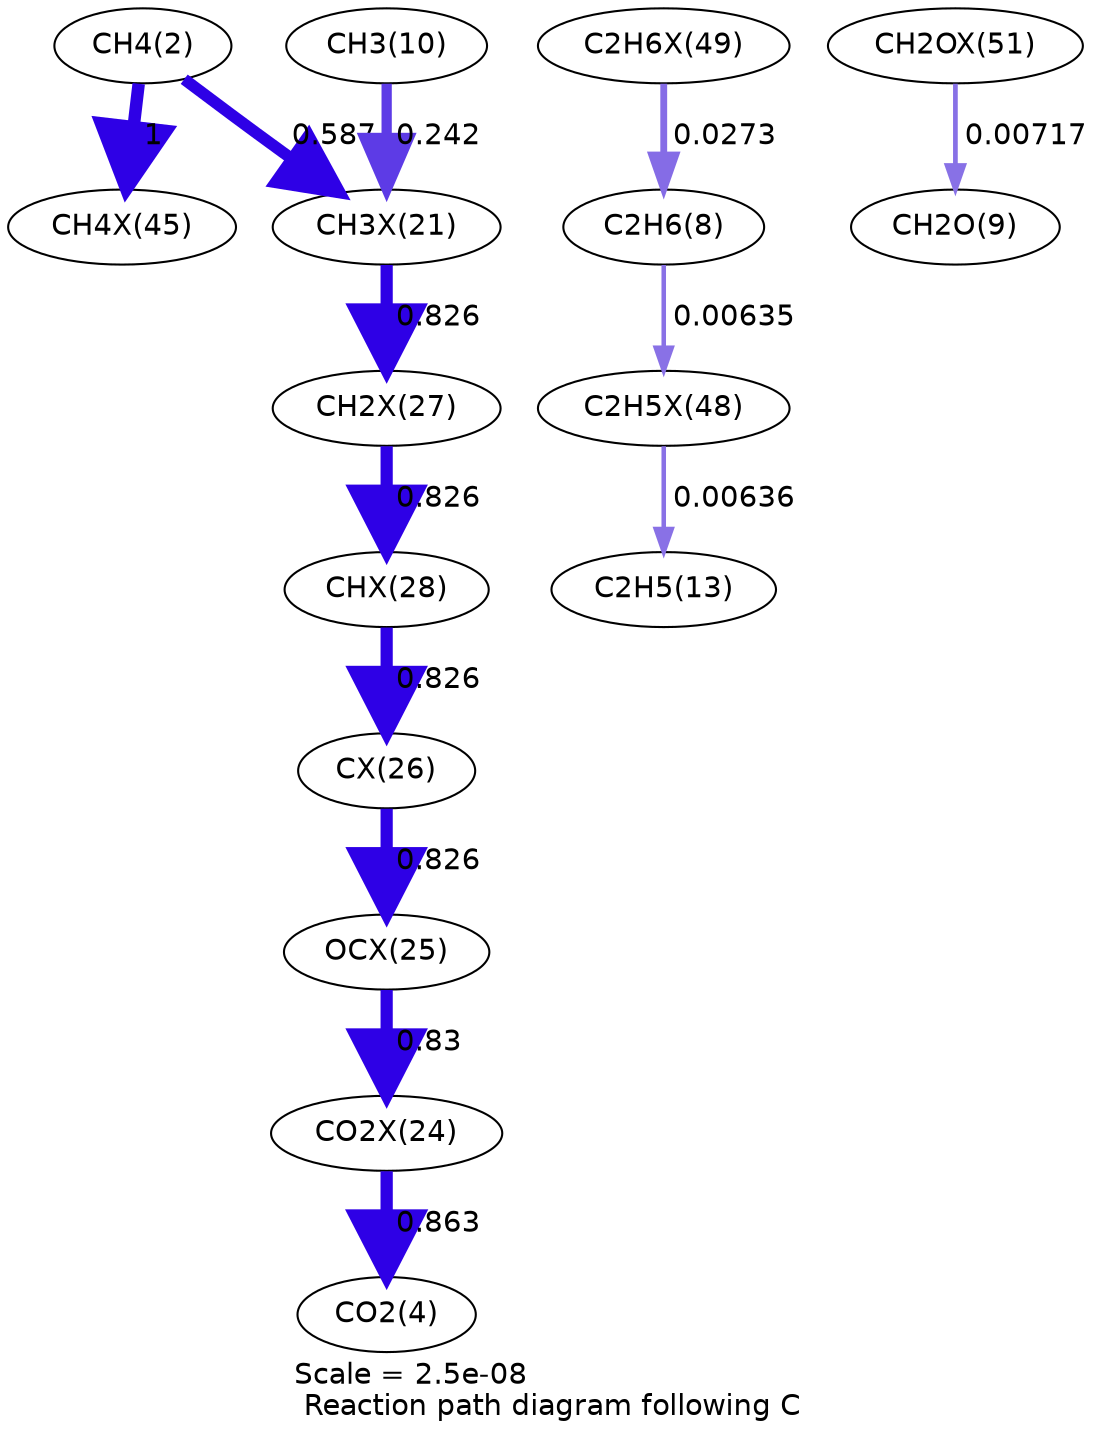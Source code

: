 digraph reaction_paths {
center=1;
s4 -> s70[fontname="Helvetica", penwidth=6, arrowsize=3, color="0.7, 1.5, 0.9"
, label=" 1"];
s4 -> s62[fontname="Helvetica", penwidth=5.6, arrowsize=2.8, color="0.7, 1.09, 0.9"
, label=" 0.587"];
s74 -> s10[fontname="Helvetica", penwidth=3.28, arrowsize=1.64, color="0.7, 0.527, 0.9"
, label=" 0.0273"];
s10 -> s73[fontname="Helvetica", penwidth=2.18, arrowsize=1.09, color="0.7, 0.506, 0.9"
, label=" 0.00635"];
s12 -> s62[fontname="Helvetica", penwidth=4.93, arrowsize=2.46, color="0.7, 0.742, 0.9"
, label=" 0.242"];
s62 -> s68[fontname="Helvetica", penwidth=5.86, arrowsize=2.93, color="0.7, 1.33, 0.9"
, label=" 0.826"];
s68 -> s69[fontname="Helvetica", penwidth=5.86, arrowsize=2.93, color="0.7, 1.33, 0.9"
, label=" 0.826"];
s69 -> s67[fontname="Helvetica", penwidth=5.86, arrowsize=2.93, color="0.7, 1.33, 0.9"
, label=" 0.826"];
s67 -> s66[fontname="Helvetica", penwidth=5.86, arrowsize=2.93, color="0.7, 1.33, 0.9"
, label=" 0.826"];
s66 -> s65[fontname="Helvetica", penwidth=5.86, arrowsize=2.93, color="0.7, 1.33, 0.9"
, label=" 0.83"];
s65 -> s6[fontname="Helvetica", penwidth=5.89, arrowsize=2.94, color="0.7, 1.36, 0.9"
, label=" 0.863"];
s76 -> s11[fontname="Helvetica", penwidth=2.27, arrowsize=1.14, color="0.7, 0.507, 0.9"
, label=" 0.00717"];
s73 -> s15[fontname="Helvetica", penwidth=2.18, arrowsize=1.09, color="0.7, 0.506, 0.9"
, label=" 0.00636"];
s4 [ fontname="Helvetica", label="CH4(2)"];
s6 [ fontname="Helvetica", label="CO2(4)"];
s10 [ fontname="Helvetica", label="C2H6(8)"];
s11 [ fontname="Helvetica", label="CH2O(9)"];
s12 [ fontname="Helvetica", label="CH3(10)"];
s15 [ fontname="Helvetica", label="C2H5(13)"];
s62 [ fontname="Helvetica", label="CH3X(21)"];
s65 [ fontname="Helvetica", label="CO2X(24)"];
s66 [ fontname="Helvetica", label="OCX(25)"];
s67 [ fontname="Helvetica", label="CX(26)"];
s68 [ fontname="Helvetica", label="CH2X(27)"];
s69 [ fontname="Helvetica", label="CHX(28)"];
s70 [ fontname="Helvetica", label="CH4X(45)"];
s73 [ fontname="Helvetica", label="C2H5X(48)"];
s74 [ fontname="Helvetica", label="C2H6X(49)"];
s76 [ fontname="Helvetica", label="CH2OX(51)"];
 label = "Scale = 2.5e-08\l Reaction path diagram following C";
 fontname = "Helvetica";
}
